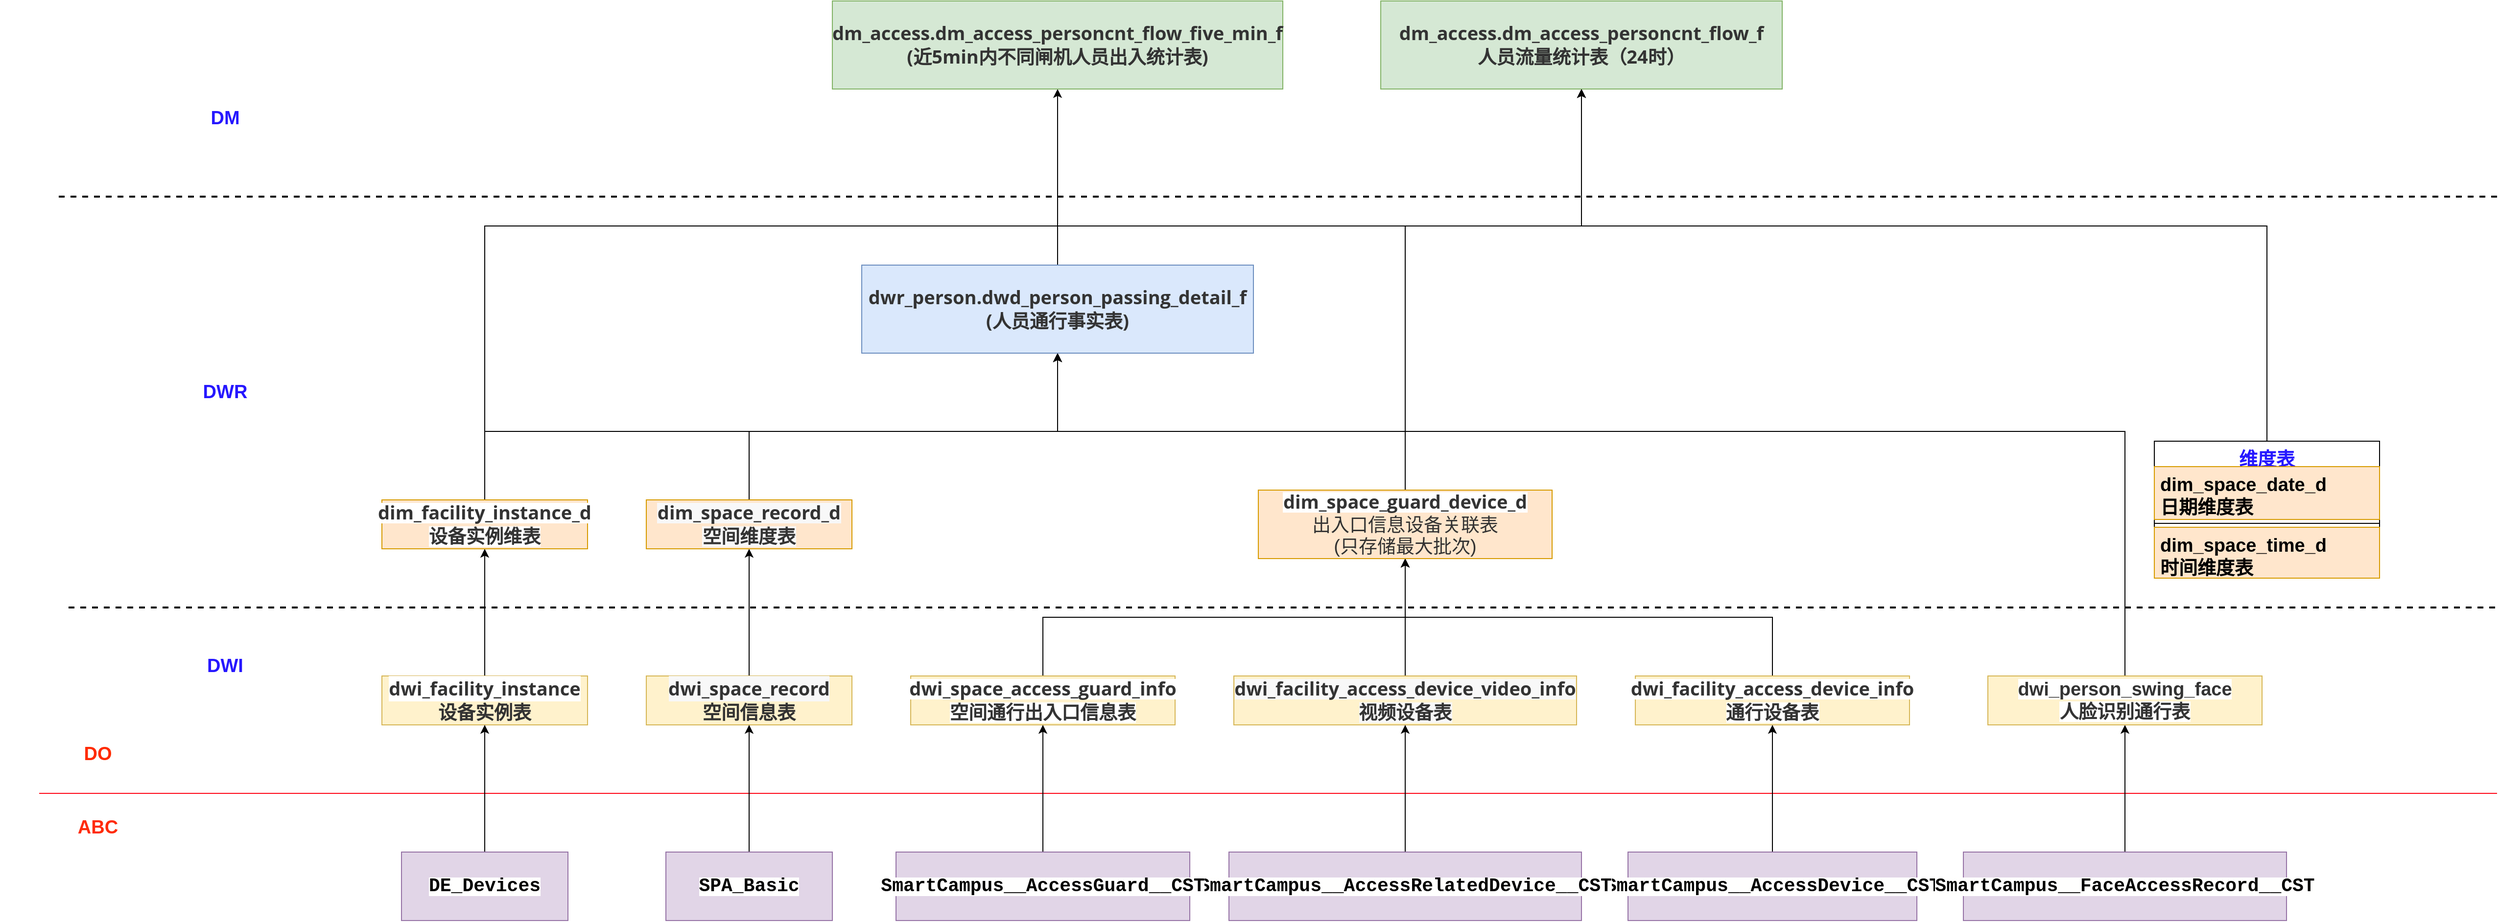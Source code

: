 <mxfile version="14.3.2" type="github">
  <diagram id="ALSrLkM7NoTAbwWm-Tqr" name="Page-1">
    <mxGraphModel dx="3197" dy="1270" grid="1" gridSize="10" guides="1" tooltips="1" connect="1" arrows="1" fold="1" page="1" pageScale="1" pageWidth="827" pageHeight="1169" math="0" shadow="0">
      <root>
        <mxCell id="0" />
        <mxCell id="1" parent="0" />
        <mxCell id="fcsJN2qr-9h00e084uWn-1" value="" style="endArrow=none;html=1;fontSize=19;fontStyle=1;labelBackgroundColor=#FF1B0A;strokeColor=#FF0818;" parent="1" edge="1">
          <mxGeometry width="50" height="50" relative="1" as="geometry">
            <mxPoint x="-30" y="850" as="sourcePoint" />
            <mxPoint x="2480" y="850" as="targetPoint" />
          </mxGeometry>
        </mxCell>
        <mxCell id="vzT4v2eTEF_wzm0baYiw-32" style="edgeStyle=orthogonalEdgeStyle;rounded=0;orthogonalLoop=1;jettySize=auto;html=1;entryX=0.5;entryY=1;entryDx=0;entryDy=0;fontSize=19;fontColor=#FF2A00;" parent="1" source="x_IjrBmh7rydG-k_5fCS-1" target="x_IjrBmh7rydG-k_5fCS-26" edge="1">
          <mxGeometry relative="1" as="geometry" />
        </mxCell>
        <mxCell id="x_IjrBmh7rydG-k_5fCS-1" value="&lt;span style=&quot;color: rgb(51, 51, 51); font-family: &amp;quot;open sans&amp;quot;, &amp;quot;clear sans&amp;quot;, &amp;quot;helvetica neue&amp;quot;, helvetica, arial, sans-serif; font-size: 19px; text-align: left; background-color: rgb(255, 255, 255);&quot;&gt;&lt;span style=&quot;font-size: 19px;&quot;&gt;dwi_facility_instance&lt;br style=&quot;font-size: 19px;&quot;&gt;&lt;/span&gt;&lt;/span&gt;&lt;span style=&quot;color: rgb(50, 50, 50); font-size: 19px; background-color: rgba(255, 255, 255, 0.01);&quot;&gt;设备实例表&lt;/span&gt;&lt;span style=&quot;color: rgb(51, 51, 51); font-family: &amp;quot;open sans&amp;quot;, &amp;quot;clear sans&amp;quot;, &amp;quot;helvetica neue&amp;quot;, helvetica, arial, sans-serif; font-size: 19px; text-align: left; background-color: rgb(255, 255, 255);&quot;&gt;&lt;span style=&quot;font-size: 19px;&quot;&gt;&lt;br style=&quot;font-size: 19px;&quot;&gt;&lt;/span&gt;&lt;/span&gt;" style="rounded=0;whiteSpace=wrap;html=1;fontStyle=1;fontSize=19;fillColor=#fff2cc;strokeColor=#d6b656;" parent="1" vertex="1">
          <mxGeometry x="320" y="730" width="210" height="50" as="geometry" />
        </mxCell>
        <mxCell id="vzT4v2eTEF_wzm0baYiw-33" style="edgeStyle=orthogonalEdgeStyle;rounded=0;orthogonalLoop=1;jettySize=auto;html=1;entryX=0.5;entryY=1;entryDx=0;entryDy=0;fontSize=19;fontColor=#FF2A00;" parent="1" source="x_IjrBmh7rydG-k_5fCS-2" target="x_IjrBmh7rydG-k_5fCS-29" edge="1">
          <mxGeometry relative="1" as="geometry" />
        </mxCell>
        <mxCell id="x_IjrBmh7rydG-k_5fCS-2" value="&lt;span style=&quot;color: rgb(51, 51, 51); font-family: &amp;quot;open sans&amp;quot;, &amp;quot;clear sans&amp;quot;, &amp;quot;helvetica neue&amp;quot;, helvetica, arial, sans-serif; font-size: 19px; text-align: left; background-color: rgb(248, 248, 248);&quot;&gt;&lt;span style=&quot;font-size: 19px;&quot;&gt;dwi_space_record&lt;br style=&quot;font-size: 19px;&quot;&gt;&lt;/span&gt;&lt;/span&gt;&lt;span style=&quot;color: rgb(50, 50, 50); font-size: 19px; background-color: rgba(255, 255, 255, 0.01);&quot;&gt;空间信息表&lt;/span&gt;&lt;span style=&quot;color: rgb(51, 51, 51); font-family: &amp;quot;open sans&amp;quot;, &amp;quot;clear sans&amp;quot;, &amp;quot;helvetica neue&amp;quot;, helvetica, arial, sans-serif; font-size: 19px; text-align: left; background-color: rgb(248, 248, 248);&quot;&gt;&lt;span style=&quot;font-size: 19px;&quot;&gt;&lt;br style=&quot;font-size: 19px;&quot;&gt;&lt;/span&gt;&lt;/span&gt;" style="rounded=0;whiteSpace=wrap;html=1;fontStyle=1;fontSize=19;fillColor=#fff2cc;strokeColor=#d6b656;" parent="1" vertex="1">
          <mxGeometry x="590" y="730" width="210" height="50" as="geometry" />
        </mxCell>
        <mxCell id="vzT4v2eTEF_wzm0baYiw-35" style="edgeStyle=orthogonalEdgeStyle;rounded=0;orthogonalLoop=1;jettySize=auto;html=1;entryX=0.5;entryY=1;entryDx=0;entryDy=0;fontSize=19;fontColor=#FF2A00;" parent="1" source="x_IjrBmh7rydG-k_5fCS-4" target="x_IjrBmh7rydG-k_5fCS-31" edge="1">
          <mxGeometry relative="1" as="geometry" />
        </mxCell>
        <mxCell id="x_IjrBmh7rydG-k_5fCS-4" value="&lt;span style=&quot;text-align: left; background-color: rgb(248, 248, 248); font-size: 19px;&quot;&gt;&lt;b style=&quot;color: rgb(51, 51, 51); font-family: &amp;quot;open sans&amp;quot;, &amp;quot;clear sans&amp;quot;, &amp;quot;helvetica neue&amp;quot;, helvetica, arial, sans-serif; font-size: 19px;&quot;&gt;dwi_facility_access_device_video_info&lt;/b&gt;&lt;br style=&quot;font-size: 19px;&quot;&gt;&lt;font color=&quot;#333333&quot; face=&quot;open sans, clear sans, helvetica neue, helvetica, arial, sans-serif&quot; style=&quot;font-size: 19px;&quot;&gt;&lt;b style=&quot;font-size: 19px;&quot;&gt;视频设备表&lt;/b&gt;&lt;/font&gt;&lt;br style=&quot;font-size: 19px;&quot;&gt;&lt;/span&gt;" style="rounded=0;whiteSpace=wrap;html=1;fontSize=19;fillColor=#fff2cc;strokeColor=#d6b656;" parent="1" vertex="1">
          <mxGeometry x="1190" y="730" width="350" height="50" as="geometry" />
        </mxCell>
        <mxCell id="vzT4v2eTEF_wzm0baYiw-36" style="edgeStyle=orthogonalEdgeStyle;rounded=0;orthogonalLoop=1;jettySize=auto;html=1;entryX=0.5;entryY=1;entryDx=0;entryDy=0;fontSize=19;fontColor=#FF2A00;" parent="1" source="x_IjrBmh7rydG-k_5fCS-5" target="x_IjrBmh7rydG-k_5fCS-31" edge="1">
          <mxGeometry relative="1" as="geometry">
            <Array as="points">
              <mxPoint x="995" y="670" />
              <mxPoint x="1365" y="670" />
            </Array>
          </mxGeometry>
        </mxCell>
        <mxCell id="x_IjrBmh7rydG-k_5fCS-5" value="&lt;span style=&quot;text-align: left; background-color: rgb(255, 255, 255); font-size: 19px;&quot;&gt;&lt;span style=&quot;color: rgb(51, 51, 51); font-family: &amp;quot;open sans&amp;quot;, &amp;quot;clear sans&amp;quot;, &amp;quot;helvetica neue&amp;quot;, helvetica, arial, sans-serif; font-size: 19px;&quot;&gt;dwi_space_access_guard_info&lt;/span&gt;&lt;br style=&quot;font-size: 19px;&quot;&gt;&lt;font color=&quot;#333333&quot; face=&quot;open sans, clear sans, helvetica neue, helvetica, arial, sans-serif&quot; style=&quot;font-size: 19px;&quot;&gt;&lt;span style=&quot;font-size: 19px;&quot;&gt;&lt;span style=&quot;font-size: 19px;&quot;&gt;空间通行出入口信息表&lt;/span&gt;&lt;/span&gt;&lt;/font&gt;&lt;br style=&quot;font-size: 19px;&quot;&gt;&lt;/span&gt;" style="rounded=0;whiteSpace=wrap;html=1;fontStyle=1;fontSize=19;fillColor=#fff2cc;strokeColor=#d6b656;" parent="1" vertex="1">
          <mxGeometry x="860" y="730" width="270" height="50" as="geometry" />
        </mxCell>
        <mxCell id="vzT4v2eTEF_wzm0baYiw-37" style="edgeStyle=orthogonalEdgeStyle;rounded=0;orthogonalLoop=1;jettySize=auto;html=1;entryX=0.5;entryY=1;entryDx=0;entryDy=0;fontSize=19;fontColor=#FF2A00;" parent="1" source="x_IjrBmh7rydG-k_5fCS-6" target="x_IjrBmh7rydG-k_5fCS-31" edge="1">
          <mxGeometry relative="1" as="geometry">
            <Array as="points">
              <mxPoint x="1740" y="670" />
              <mxPoint x="1365" y="670" />
            </Array>
          </mxGeometry>
        </mxCell>
        <mxCell id="x_IjrBmh7rydG-k_5fCS-6" value="&lt;span style=&quot;text-align: left; background-color: rgb(255, 255, 255); font-size: 19px;&quot;&gt;&lt;b style=&quot;color: rgb(51, 51, 51); font-family: &amp;quot;open sans&amp;quot;, &amp;quot;clear sans&amp;quot;, &amp;quot;helvetica neue&amp;quot;, helvetica, arial, sans-serif; font-size: 19px;&quot;&gt;dwi_facility_access_device_info&lt;/b&gt;&lt;br style=&quot;font-size: 19px;&quot;&gt;&lt;font color=&quot;#333333&quot; face=&quot;open sans, clear sans, helvetica neue, helvetica, arial, sans-serif&quot; style=&quot;font-size: 19px;&quot;&gt;&lt;b style=&quot;font-size: 19px;&quot;&gt;通行设备表&lt;/b&gt;&lt;/font&gt;&lt;br style=&quot;font-size: 19px;&quot;&gt;&lt;/span&gt;" style="rounded=0;whiteSpace=wrap;html=1;fontSize=19;fillColor=#fff2cc;strokeColor=#d6b656;" parent="1" vertex="1">
          <mxGeometry x="1600" y="730" width="280" height="50" as="geometry" />
        </mxCell>
        <mxCell id="vzT4v2eTEF_wzm0baYiw-42" style="edgeStyle=orthogonalEdgeStyle;rounded=0;orthogonalLoop=1;jettySize=auto;html=1;entryX=0.5;entryY=1;entryDx=0;entryDy=0;fontSize=19;fontColor=#FF2A00;" parent="1" source="x_IjrBmh7rydG-k_5fCS-7" target="x_IjrBmh7rydG-k_5fCS-1" edge="1">
          <mxGeometry relative="1" as="geometry" />
        </mxCell>
        <mxCell id="x_IjrBmh7rydG-k_5fCS-7" value="&lt;div style=&quot;background-color: rgb(255, 255, 254); font-family: consolas, &amp;quot;courier new&amp;quot;, monospace; line-height: 19px; font-size: 19px;&quot;&gt;&lt;b style=&quot;font-size: 19px;&quot;&gt;&lt;font style=&quot;font-size: 19px;&quot;&gt;DE_Devices&lt;/font&gt;&lt;/b&gt;&lt;/div&gt;" style="rounded=0;whiteSpace=wrap;html=1;fontSize=19;fillColor=#e1d5e7;strokeColor=#9673a6;" parent="1" vertex="1">
          <mxGeometry x="340" y="910" width="170" height="70" as="geometry" />
        </mxCell>
        <mxCell id="vzT4v2eTEF_wzm0baYiw-41" style="edgeStyle=orthogonalEdgeStyle;rounded=0;orthogonalLoop=1;jettySize=auto;html=1;entryX=0.5;entryY=1;entryDx=0;entryDy=0;fontSize=19;fontColor=#FF2A00;" parent="1" source="x_IjrBmh7rydG-k_5fCS-8" target="x_IjrBmh7rydG-k_5fCS-2" edge="1">
          <mxGeometry relative="1" as="geometry" />
        </mxCell>
        <mxCell id="x_IjrBmh7rydG-k_5fCS-8" value="&lt;div style=&quot;background-color: rgb(255, 255, 254); font-family: consolas, &amp;quot;courier new&amp;quot;, monospace; line-height: 19px; font-size: 19px;&quot;&gt;&lt;b style=&quot;font-size: 19px;&quot;&gt;&lt;font style=&quot;font-size: 19px;&quot;&gt;SPA_Basic&lt;/font&gt;&lt;/b&gt;&lt;/div&gt;" style="rounded=0;whiteSpace=wrap;html=1;fontSize=19;fillColor=#e1d5e7;strokeColor=#9673a6;" parent="1" vertex="1">
          <mxGeometry x="610" y="910" width="170" height="70" as="geometry" />
        </mxCell>
        <mxCell id="vzT4v2eTEF_wzm0baYiw-38" style="edgeStyle=orthogonalEdgeStyle;rounded=0;orthogonalLoop=1;jettySize=auto;html=1;entryX=0.5;entryY=1;entryDx=0;entryDy=0;fontSize=19;fontColor=#FF2A00;" parent="1" source="x_IjrBmh7rydG-k_5fCS-11" target="x_IjrBmh7rydG-k_5fCS-6" edge="1">
          <mxGeometry relative="1" as="geometry" />
        </mxCell>
        <mxCell id="x_IjrBmh7rydG-k_5fCS-11" value="&lt;div style=&quot;background-color: rgb(255, 255, 254); font-family: consolas, &amp;quot;courier new&amp;quot;, monospace; line-height: 19px; font-size: 19px;&quot;&gt;&lt;font style=&quot;font-size: 19px;&quot;&gt;&lt;b style=&quot;font-size: 19px;&quot;&gt;SmartCampus__AccessDevice__CST&lt;/b&gt;&lt;/font&gt;&lt;/div&gt;" style="rounded=0;whiteSpace=wrap;html=1;fontSize=19;fillColor=#e1d5e7;strokeColor=#9673a6;" parent="1" vertex="1">
          <mxGeometry x="1592.5" y="910" width="295" height="70" as="geometry" />
        </mxCell>
        <mxCell id="vzT4v2eTEF_wzm0baYiw-67" style="edgeStyle=orthogonalEdgeStyle;rounded=0;orthogonalLoop=1;jettySize=auto;html=1;entryX=0.5;entryY=1;entryDx=0;entryDy=0;fontSize=19;fontColor=#2617FF;" parent="1" source="x_IjrBmh7rydG-k_5fCS-12" target="x_IjrBmh7rydG-k_5fCS-13" edge="1">
          <mxGeometry relative="1" as="geometry" />
        </mxCell>
        <mxCell id="x_IjrBmh7rydG-k_5fCS-12" value="&lt;div style=&quot;background-color: rgb(255, 255, 254); font-family: consolas, &amp;quot;courier new&amp;quot;, monospace; line-height: 19px; font-size: 19px;&quot;&gt;&lt;div style=&quot;font-family: consolas, &amp;quot;courier new&amp;quot;, monospace; line-height: 19px; font-size: 19px;&quot;&gt;&lt;font style=&quot;font-size: 19px;&quot;&gt;&lt;b style=&quot;font-size: 19px;&quot;&gt;SmartCampus__FaceAccessRecord__CST&lt;/b&gt;&lt;/font&gt;&lt;/div&gt;&lt;/div&gt;" style="rounded=0;whiteSpace=wrap;html=1;fontSize=19;fillColor=#e1d5e7;strokeColor=#9673a6;" parent="1" vertex="1">
          <mxGeometry x="1935" y="910" width="330" height="70" as="geometry" />
        </mxCell>
        <mxCell id="vzT4v2eTEF_wzm0baYiw-43" style="edgeStyle=orthogonalEdgeStyle;rounded=0;orthogonalLoop=1;jettySize=auto;html=1;entryX=0.5;entryY=1;entryDx=0;entryDy=0;fontSize=19;fontColor=#FF2A00;" parent="1" source="x_IjrBmh7rydG-k_5fCS-13" target="vzT4v2eTEF_wzm0baYiw-27" edge="1">
          <mxGeometry relative="1" as="geometry">
            <Array as="points">
              <mxPoint x="2100" y="480" />
              <mxPoint x="1010" y="480" />
            </Array>
          </mxGeometry>
        </mxCell>
        <mxCell id="x_IjrBmh7rydG-k_5fCS-13" value="&lt;span style=&quot;text-align: left; background-color: rgb(255, 255, 255); font-size: 19px;&quot;&gt;&lt;font style=&quot;font-size: 19px;&quot;&gt;&lt;b style=&quot;color: rgb(51, 51, 51); font-size: 19px;&quot;&gt;dwi_person_swing_face&lt;/b&gt;&lt;br style=&quot;font-size: 19px;&quot;&gt;&lt;font color=&quot;#333333&quot; style=&quot;font-size: 19px;&quot;&gt;&lt;b style=&quot;font-size: 19px;&quot;&gt;人脸识别通行表&lt;/b&gt;&lt;/font&gt;&lt;br style=&quot;font-size: 19px;&quot;&gt;&lt;/font&gt;&lt;/span&gt;" style="rounded=0;whiteSpace=wrap;html=1;fontSize=19;fillColor=#fff2cc;strokeColor=#d6b656;" parent="1" vertex="1">
          <mxGeometry x="1960" y="730" width="280" height="50" as="geometry" />
        </mxCell>
        <mxCell id="vzT4v2eTEF_wzm0baYiw-39" style="edgeStyle=orthogonalEdgeStyle;rounded=0;orthogonalLoop=1;jettySize=auto;html=1;entryX=0.5;entryY=1;entryDx=0;entryDy=0;fontSize=19;fontColor=#FF2A00;" parent="1" source="x_IjrBmh7rydG-k_5fCS-16" target="x_IjrBmh7rydG-k_5fCS-4" edge="1">
          <mxGeometry relative="1" as="geometry" />
        </mxCell>
        <mxCell id="x_IjrBmh7rydG-k_5fCS-16" value="&lt;div style=&quot;background-color: rgb(255, 255, 254); font-family: consolas, &amp;quot;courier new&amp;quot;, monospace; line-height: 19px; font-size: 19px;&quot;&gt;&lt;font style=&quot;font-size: 19px;&quot;&gt;&lt;b style=&quot;font-size: 19px;&quot;&gt;SmartCampus__AccessRelatedDevice__CST&lt;/b&gt;&lt;/font&gt;&lt;/div&gt;" style="rounded=0;whiteSpace=wrap;html=1;fontSize=19;fillColor=#e1d5e7;strokeColor=#9673a6;" parent="1" vertex="1">
          <mxGeometry x="1185" y="910" width="360" height="70" as="geometry" />
        </mxCell>
        <mxCell id="vzT4v2eTEF_wzm0baYiw-40" style="edgeStyle=orthogonalEdgeStyle;rounded=0;orthogonalLoop=1;jettySize=auto;html=1;entryX=0.5;entryY=1;entryDx=0;entryDy=0;fontSize=19;fontColor=#FF2A00;" parent="1" source="x_IjrBmh7rydG-k_5fCS-17" target="x_IjrBmh7rydG-k_5fCS-5" edge="1">
          <mxGeometry relative="1" as="geometry" />
        </mxCell>
        <mxCell id="x_IjrBmh7rydG-k_5fCS-17" value="&lt;div style=&quot;background-color: rgb(255, 255, 254); font-family: consolas, &amp;quot;courier new&amp;quot;, monospace; line-height: 19px; font-size: 19px;&quot;&gt;&lt;b style=&quot;font-size: 19px;&quot;&gt;&lt;font style=&quot;font-size: 19px;&quot;&gt;SmartCampus__AccessGuard__CST&lt;/font&gt;&lt;/b&gt;&lt;/div&gt;" style="rounded=0;whiteSpace=wrap;html=1;fontSize=19;fillColor=#e1d5e7;strokeColor=#9673a6;" parent="1" vertex="1">
          <mxGeometry x="845" y="910" width="300" height="70" as="geometry" />
        </mxCell>
        <mxCell id="x_IjrBmh7rydG-k_5fCS-25" value="&lt;font style=&quot;font-size: 19px;&quot;&gt;&lt;b style=&quot;font-size: 19px;&quot;&gt;DO&lt;/b&gt;&lt;/font&gt;" style="text;html=1;strokeColor=none;fillColor=none;align=center;verticalAlign=middle;whiteSpace=wrap;rounded=0;fontSize=19;fontColor=#FF2A00;" parent="1" vertex="1">
          <mxGeometry x="-70" y="760" width="200" height="100" as="geometry" />
        </mxCell>
        <mxCell id="vzT4v2eTEF_wzm0baYiw-28" style="edgeStyle=orthogonalEdgeStyle;rounded=0;orthogonalLoop=1;jettySize=auto;html=1;entryX=0.5;entryY=1;entryDx=0;entryDy=0;fontSize=19;fontColor=#FF2A00;" parent="1" source="x_IjrBmh7rydG-k_5fCS-26" target="vzT4v2eTEF_wzm0baYiw-27" edge="1">
          <mxGeometry relative="1" as="geometry">
            <Array as="points">
              <mxPoint x="425" y="270" />
              <mxPoint x="1010" y="270" />
            </Array>
          </mxGeometry>
        </mxCell>
        <mxCell id="8R6Xz7z0W98w_0A7Q-41-1" style="edgeStyle=orthogonalEdgeStyle;rounded=0;orthogonalLoop=1;jettySize=auto;html=1;entryX=0.5;entryY=1;entryDx=0;entryDy=0;fontSize=19;" edge="1" parent="1" source="x_IjrBmh7rydG-k_5fCS-26" target="vzT4v2eTEF_wzm0baYiw-27">
          <mxGeometry relative="1" as="geometry">
            <Array as="points">
              <mxPoint x="425" y="480" />
              <mxPoint x="1010" y="480" />
            </Array>
          </mxGeometry>
        </mxCell>
        <mxCell id="x_IjrBmh7rydG-k_5fCS-26" value="&lt;span style=&quot;text-align: left; background-color: rgb(255, 255, 255); font-size: 19px;&quot;&gt;&lt;b style=&quot;color: rgb(51, 51, 51); font-family: &amp;quot;open sans&amp;quot;, &amp;quot;clear sans&amp;quot;, &amp;quot;helvetica neue&amp;quot;, helvetica, arial, sans-serif; font-size: 19px;&quot;&gt;dim_facility_instance_d&lt;/b&gt;&lt;br style=&quot;font-size: 19px;&quot;&gt;&lt;font color=&quot;#333333&quot; face=&quot;open sans, clear sans, helvetica neue, helvetica, arial, sans-serif&quot; style=&quot;font-size: 19px;&quot;&gt;&lt;b style=&quot;font-size: 19px;&quot;&gt;设备实例维表&lt;/b&gt;&lt;/font&gt;&lt;br style=&quot;font-size: 19px;&quot;&gt;&lt;/span&gt;" style="rounded=0;whiteSpace=wrap;html=1;fontSize=19;fillColor=#ffe6cc;strokeColor=#d79b00;" parent="1" vertex="1">
          <mxGeometry x="320" y="550" width="210" height="50" as="geometry" />
        </mxCell>
        <mxCell id="x_IjrBmh7rydG-k_5fCS-27" value="" style="endArrow=none;dashed=1;html=1;strokeWidth=2;fontSize=19;" parent="1" edge="1">
          <mxGeometry width="50" height="50" relative="1" as="geometry">
            <mxPoint y="660" as="sourcePoint" />
            <mxPoint x="2480" y="660" as="targetPoint" />
          </mxGeometry>
        </mxCell>
        <mxCell id="vzT4v2eTEF_wzm0baYiw-30" style="edgeStyle=orthogonalEdgeStyle;rounded=0;orthogonalLoop=1;jettySize=auto;html=1;entryX=0.5;entryY=1;entryDx=0;entryDy=0;fontSize=19;fontColor=#FF2A00;" parent="1" source="x_IjrBmh7rydG-k_5fCS-29" target="vzT4v2eTEF_wzm0baYiw-27" edge="1">
          <mxGeometry relative="1" as="geometry">
            <Array as="points">
              <mxPoint x="695" y="480" />
              <mxPoint x="1010" y="480" />
            </Array>
          </mxGeometry>
        </mxCell>
        <mxCell id="x_IjrBmh7rydG-k_5fCS-29" value="&lt;span style=&quot;text-align: left; background-color: rgb(248, 248, 248); font-size: 19px;&quot;&gt;&lt;b style=&quot;color: rgb(51, 51, 51); font-family: &amp;quot;open sans&amp;quot;, &amp;quot;clear sans&amp;quot;, &amp;quot;helvetica neue&amp;quot;, helvetica, arial, sans-serif; font-size: 19px;&quot;&gt;dim_space_record_d&lt;/b&gt;&lt;br style=&quot;font-size: 19px;&quot;&gt;&lt;font color=&quot;#333333&quot; face=&quot;open sans, clear sans, helvetica neue, helvetica, arial, sans-serif&quot; style=&quot;font-size: 19px;&quot;&gt;&lt;b style=&quot;font-size: 19px;&quot;&gt;空间维度表&lt;/b&gt;&lt;/font&gt;&lt;br style=&quot;font-size: 19px;&quot;&gt;&lt;/span&gt;" style="rounded=0;whiteSpace=wrap;html=1;fontSize=19;fillColor=#ffe6cc;strokeColor=#d79b00;" parent="1" vertex="1">
          <mxGeometry x="590" y="550" width="210" height="50" as="geometry" />
        </mxCell>
        <mxCell id="vzT4v2eTEF_wzm0baYiw-52" style="edgeStyle=orthogonalEdgeStyle;rounded=0;orthogonalLoop=1;jettySize=auto;html=1;entryX=0.5;entryY=1;entryDx=0;entryDy=0;fontSize=19;fontColor=#2617FF;" parent="1" source="x_IjrBmh7rydG-k_5fCS-31" target="vzT4v2eTEF_wzm0baYiw-27" edge="1">
          <mxGeometry relative="1" as="geometry">
            <Array as="points">
              <mxPoint x="1365" y="480" />
              <mxPoint x="1010" y="480" />
            </Array>
          </mxGeometry>
        </mxCell>
        <mxCell id="vzT4v2eTEF_wzm0baYiw-64" style="edgeStyle=orthogonalEdgeStyle;rounded=0;orthogonalLoop=1;jettySize=auto;html=1;entryX=0.5;entryY=1;entryDx=0;entryDy=0;fontSize=19;fontColor=#2617FF;" parent="1" source="x_IjrBmh7rydG-k_5fCS-31" target="vzT4v2eTEF_wzm0baYiw-47" edge="1">
          <mxGeometry relative="1" as="geometry">
            <Array as="points">
              <mxPoint x="1365" y="270" />
              <mxPoint x="1545" y="270" />
            </Array>
          </mxGeometry>
        </mxCell>
        <mxCell id="x_IjrBmh7rydG-k_5fCS-31" value="&lt;span style=&quot;text-align: left ; background-color: rgb(255 , 255 , 255)&quot;&gt;&lt;font color=&quot;#333333&quot; face=&quot;open sans, clear sans, helvetica neue, helvetica, arial, sans-serif&quot;&gt;&lt;b&gt;dim_space_guard_device_d&lt;/b&gt;&lt;/font&gt;&lt;br style=&quot;font-size: 19px&quot;&gt;&lt;/span&gt;&lt;div style=&quot;resize: none ; outline: 0px ; font-size: 19px ; color: rgb(50 , 50 , 50)&quot;&gt;出入口信息设备关联表&lt;/div&gt;&lt;div style=&quot;resize: none ; outline: 0px ; font-size: 19px ; color: rgb(50 , 50 , 50)&quot;&gt;(只存储最大批次)&lt;/div&gt;" style="rounded=0;whiteSpace=wrap;html=1;fontSize=19;fillColor=#ffe6cc;strokeColor=#d79b00;" parent="1" vertex="1">
          <mxGeometry x="1215" y="540" width="300" height="70" as="geometry" />
        </mxCell>
        <mxCell id="vzT4v2eTEF_wzm0baYiw-24" value="&lt;font style=&quot;font-size: 19px;&quot;&gt;&lt;b style=&quot;font-size: 19px;&quot;&gt;ABC&lt;/b&gt;&lt;/font&gt;" style="text;html=1;strokeColor=none;fillColor=none;align=center;verticalAlign=middle;whiteSpace=wrap;rounded=0;fontSize=19;fontColor=#FF2B0A;" parent="1" vertex="1">
          <mxGeometry x="-70" y="835" width="200" height="100" as="geometry" />
        </mxCell>
        <mxCell id="vzT4v2eTEF_wzm0baYiw-25" value="" style="endArrow=none;dashed=1;html=1;strokeWidth=2;fontSize=19;" parent="1" edge="1">
          <mxGeometry width="50" height="50" relative="1" as="geometry">
            <mxPoint x="-10" y="240" as="sourcePoint" />
            <mxPoint x="2480" y="240" as="targetPoint" />
          </mxGeometry>
        </mxCell>
        <mxCell id="vzT4v2eTEF_wzm0baYiw-55" style="edgeStyle=orthogonalEdgeStyle;rounded=0;orthogonalLoop=1;jettySize=auto;html=1;entryX=0.5;entryY=1;entryDx=0;entryDy=0;fontSize=19;fontColor=#2617FF;" parent="1" source="vzT4v2eTEF_wzm0baYiw-27" target="vzT4v2eTEF_wzm0baYiw-54" edge="1">
          <mxGeometry relative="1" as="geometry" />
        </mxCell>
        <mxCell id="vzT4v2eTEF_wzm0baYiw-56" style="edgeStyle=orthogonalEdgeStyle;rounded=0;orthogonalLoop=1;jettySize=auto;html=1;entryX=0.5;entryY=1;entryDx=0;entryDy=0;fontSize=19;fontColor=#2617FF;" parent="1" source="vzT4v2eTEF_wzm0baYiw-27" target="vzT4v2eTEF_wzm0baYiw-47" edge="1">
          <mxGeometry relative="1" as="geometry">
            <Array as="points">
              <mxPoint x="1010" y="270" />
              <mxPoint x="1545" y="270" />
            </Array>
          </mxGeometry>
        </mxCell>
        <mxCell id="vzT4v2eTEF_wzm0baYiw-27" value="&lt;div style=&quot;font-size: 19px;&quot;&gt;&lt;font color=&quot;#333333&quot; face=&quot;open sans, clear sans, helvetica neue, helvetica, arial, sans-serif&quot; style=&quot;font-size: 19px;&quot;&gt;&lt;b style=&quot;font-size: 19px;&quot;&gt;dwr_person.dwd_person_passing_detail_f&lt;/b&gt;&lt;/font&gt;&lt;/div&gt;&lt;div style=&quot;font-size: 19px;&quot;&gt;&lt;font color=&quot;#333333&quot; face=&quot;open sans, clear sans, helvetica neue, helvetica, arial, sans-serif&quot; style=&quot;font-size: 19px;&quot;&gt;&lt;b style=&quot;font-size: 19px;&quot;&gt;(人员通行事实表)&lt;/b&gt;&lt;/font&gt;&lt;/div&gt;" style="rounded=0;whiteSpace=wrap;html=1;fontSize=19;align=center;fillColor=#dae8fc;strokeColor=#6c8ebf;" parent="1" vertex="1">
          <mxGeometry x="810" y="310" width="400" height="90" as="geometry" />
        </mxCell>
        <mxCell id="vzT4v2eTEF_wzm0baYiw-44" value="&lt;font style=&quot;font-size: 19px;&quot;&gt;&lt;b style=&quot;font-size: 19px;&quot;&gt;DWI&lt;/b&gt;&lt;/font&gt;" style="text;html=1;strokeColor=none;fillColor=none;align=center;verticalAlign=middle;whiteSpace=wrap;rounded=0;fontSize=19;fontColor=#2617FF;" parent="1" vertex="1">
          <mxGeometry x="60" y="670" width="200" height="100" as="geometry" />
        </mxCell>
        <mxCell id="vzT4v2eTEF_wzm0baYiw-45" value="&lt;font style=&quot;font-size: 19px;&quot;&gt;&lt;b style=&quot;font-size: 19px;&quot;&gt;DM&lt;/b&gt;&lt;/font&gt;" style="text;html=1;strokeColor=none;fillColor=none;align=center;verticalAlign=middle;whiteSpace=wrap;rounded=0;fontSize=19;fontColor=#2617FF;" parent="1" vertex="1">
          <mxGeometry x="60" y="110" width="200" height="100" as="geometry" />
        </mxCell>
        <mxCell id="vzT4v2eTEF_wzm0baYiw-46" value="&lt;font style=&quot;font-size: 19px;&quot;&gt;&lt;b style=&quot;font-size: 19px;&quot;&gt;DWR&lt;/b&gt;&lt;/font&gt;" style="text;html=1;strokeColor=none;fillColor=none;align=center;verticalAlign=middle;whiteSpace=wrap;rounded=0;fontSize=19;fontColor=#2617FF;" parent="1" vertex="1">
          <mxGeometry x="60" y="390" width="200" height="100" as="geometry" />
        </mxCell>
        <mxCell id="vzT4v2eTEF_wzm0baYiw-47" value="&lt;div style=&quot;font-size: 19px;&quot;&gt;&lt;/div&gt;&lt;b style=&quot;color: rgb(51, 51, 51); font-family: &amp;quot;open sans&amp;quot;, &amp;quot;clear sans&amp;quot;, &amp;quot;helvetica neue&amp;quot;, helvetica, arial, sans-serif; font-size: 19px;&quot;&gt;dm_access.&lt;/b&gt;&lt;font color=&quot;#333333&quot; face=&quot;open sans, clear sans, helvetica neue, helvetica, arial, sans-serif&quot; style=&quot;font-size: 19px;&quot;&gt;&lt;b style=&quot;font-size: 19px;&quot;&gt;dm_access_personcnt_flow_f&lt;/b&gt;&lt;/font&gt;&lt;div style=&quot;font-size: 19px;&quot;&gt;&lt;font color=&quot;#333333&quot; face=&quot;open sans, clear sans, helvetica neue, helvetica, arial, sans-serif&quot; style=&quot;font-size: 19px;&quot;&gt;&lt;b style=&quot;font-size: 19px;&quot;&gt;人员流量统计表（24时）&lt;/b&gt;&lt;/font&gt;&lt;br style=&quot;font-size: 19px;&quot;&gt;&lt;/div&gt;" style="rounded=0;whiteSpace=wrap;html=1;fontSize=19;align=center;fillColor=#d5e8d4;strokeColor=#82b366;" parent="1" vertex="1">
          <mxGeometry x="1340" y="40" width="410" height="90" as="geometry" />
        </mxCell>
        <mxCell id="vzT4v2eTEF_wzm0baYiw-54" value="&lt;div style=&quot;font-size: 19px;&quot;&gt;&lt;font color=&quot;#333333&quot; face=&quot;open sans, clear sans, helvetica neue, helvetica, arial, sans-serif&quot; style=&quot;font-size: 19px;&quot;&gt;&lt;b style=&quot;font-size: 19px;&quot;&gt;dm_access.dm_access_personcnt_flow_five_min_f&lt;/b&gt;&lt;/font&gt;&lt;/div&gt;&lt;div style=&quot;font-size: 19px;&quot;&gt;&lt;font color=&quot;#333333&quot; face=&quot;open sans, clear sans, helvetica neue, helvetica, arial, sans-serif&quot; style=&quot;font-size: 19px;&quot;&gt;&lt;b style=&quot;font-size: 19px;&quot;&gt;(近5min内不同闸机人员出入统计表)&lt;/b&gt;&lt;/font&gt;&lt;/div&gt;" style="rounded=0;whiteSpace=wrap;html=1;fontSize=19;align=center;fillColor=#d5e8d4;strokeColor=#82b366;" parent="1" vertex="1">
          <mxGeometry x="780" y="40" width="460" height="90" as="geometry" />
        </mxCell>
        <mxCell id="vzT4v2eTEF_wzm0baYiw-63" style="edgeStyle=orthogonalEdgeStyle;rounded=0;orthogonalLoop=1;jettySize=auto;html=1;fontSize=19;fontColor=#2617FF;entryX=0.5;entryY=1;entryDx=0;entryDy=0;" parent="1" source="vzT4v2eTEF_wzm0baYiw-59" target="vzT4v2eTEF_wzm0baYiw-47" edge="1">
          <mxGeometry relative="1" as="geometry">
            <mxPoint x="1700" y="330" as="targetPoint" />
            <Array as="points">
              <mxPoint x="2245" y="270" />
              <mxPoint x="1545" y="270" />
            </Array>
          </mxGeometry>
        </mxCell>
        <mxCell id="vzT4v2eTEF_wzm0baYiw-59" value="维度表" style="swimlane;fontStyle=1;align=center;verticalAlign=top;childLayout=stackLayout;horizontal=1;startSize=26;horizontalStack=0;resizeParent=1;resizeParentMax=0;resizeLast=0;collapsible=1;marginBottom=0;fontSize=19;fontColor=#2617FF;" parent="1" vertex="1">
          <mxGeometry x="2130" y="490" width="230" height="140" as="geometry" />
        </mxCell>
        <mxCell id="vzT4v2eTEF_wzm0baYiw-60" value="dim_space_date_d&#xa;日期维度表" style="text;strokeColor=#d79b00;fillColor=#ffe6cc;align=left;verticalAlign=top;spacingLeft=4;spacingRight=4;overflow=hidden;rotatable=0;points=[[0,0.5],[1,0.5]];portConstraint=eastwest;fontSize=19;fontStyle=1" parent="vzT4v2eTEF_wzm0baYiw-59" vertex="1">
          <mxGeometry y="26" width="230" height="54" as="geometry" />
        </mxCell>
        <mxCell id="vzT4v2eTEF_wzm0baYiw-61" value="" style="line;strokeWidth=1;fillColor=none;align=left;verticalAlign=middle;spacingTop=-1;spacingLeft=3;spacingRight=3;rotatable=0;labelPosition=right;points=[];portConstraint=eastwest;fontSize=19;" parent="vzT4v2eTEF_wzm0baYiw-59" vertex="1">
          <mxGeometry y="80" width="230" height="8" as="geometry" />
        </mxCell>
        <mxCell id="vzT4v2eTEF_wzm0baYiw-62" value="dim_space_time_d&#xa;时间维度表" style="text;strokeColor=#d79b00;fillColor=#ffe6cc;align=left;verticalAlign=top;spacingLeft=4;spacingRight=4;overflow=hidden;rotatable=0;points=[[0,0.5],[1,0.5]];portConstraint=eastwest;fontSize=19;fontStyle=1" parent="vzT4v2eTEF_wzm0baYiw-59" vertex="1">
          <mxGeometry y="88" width="230" height="52" as="geometry" />
        </mxCell>
      </root>
    </mxGraphModel>
  </diagram>
</mxfile>
